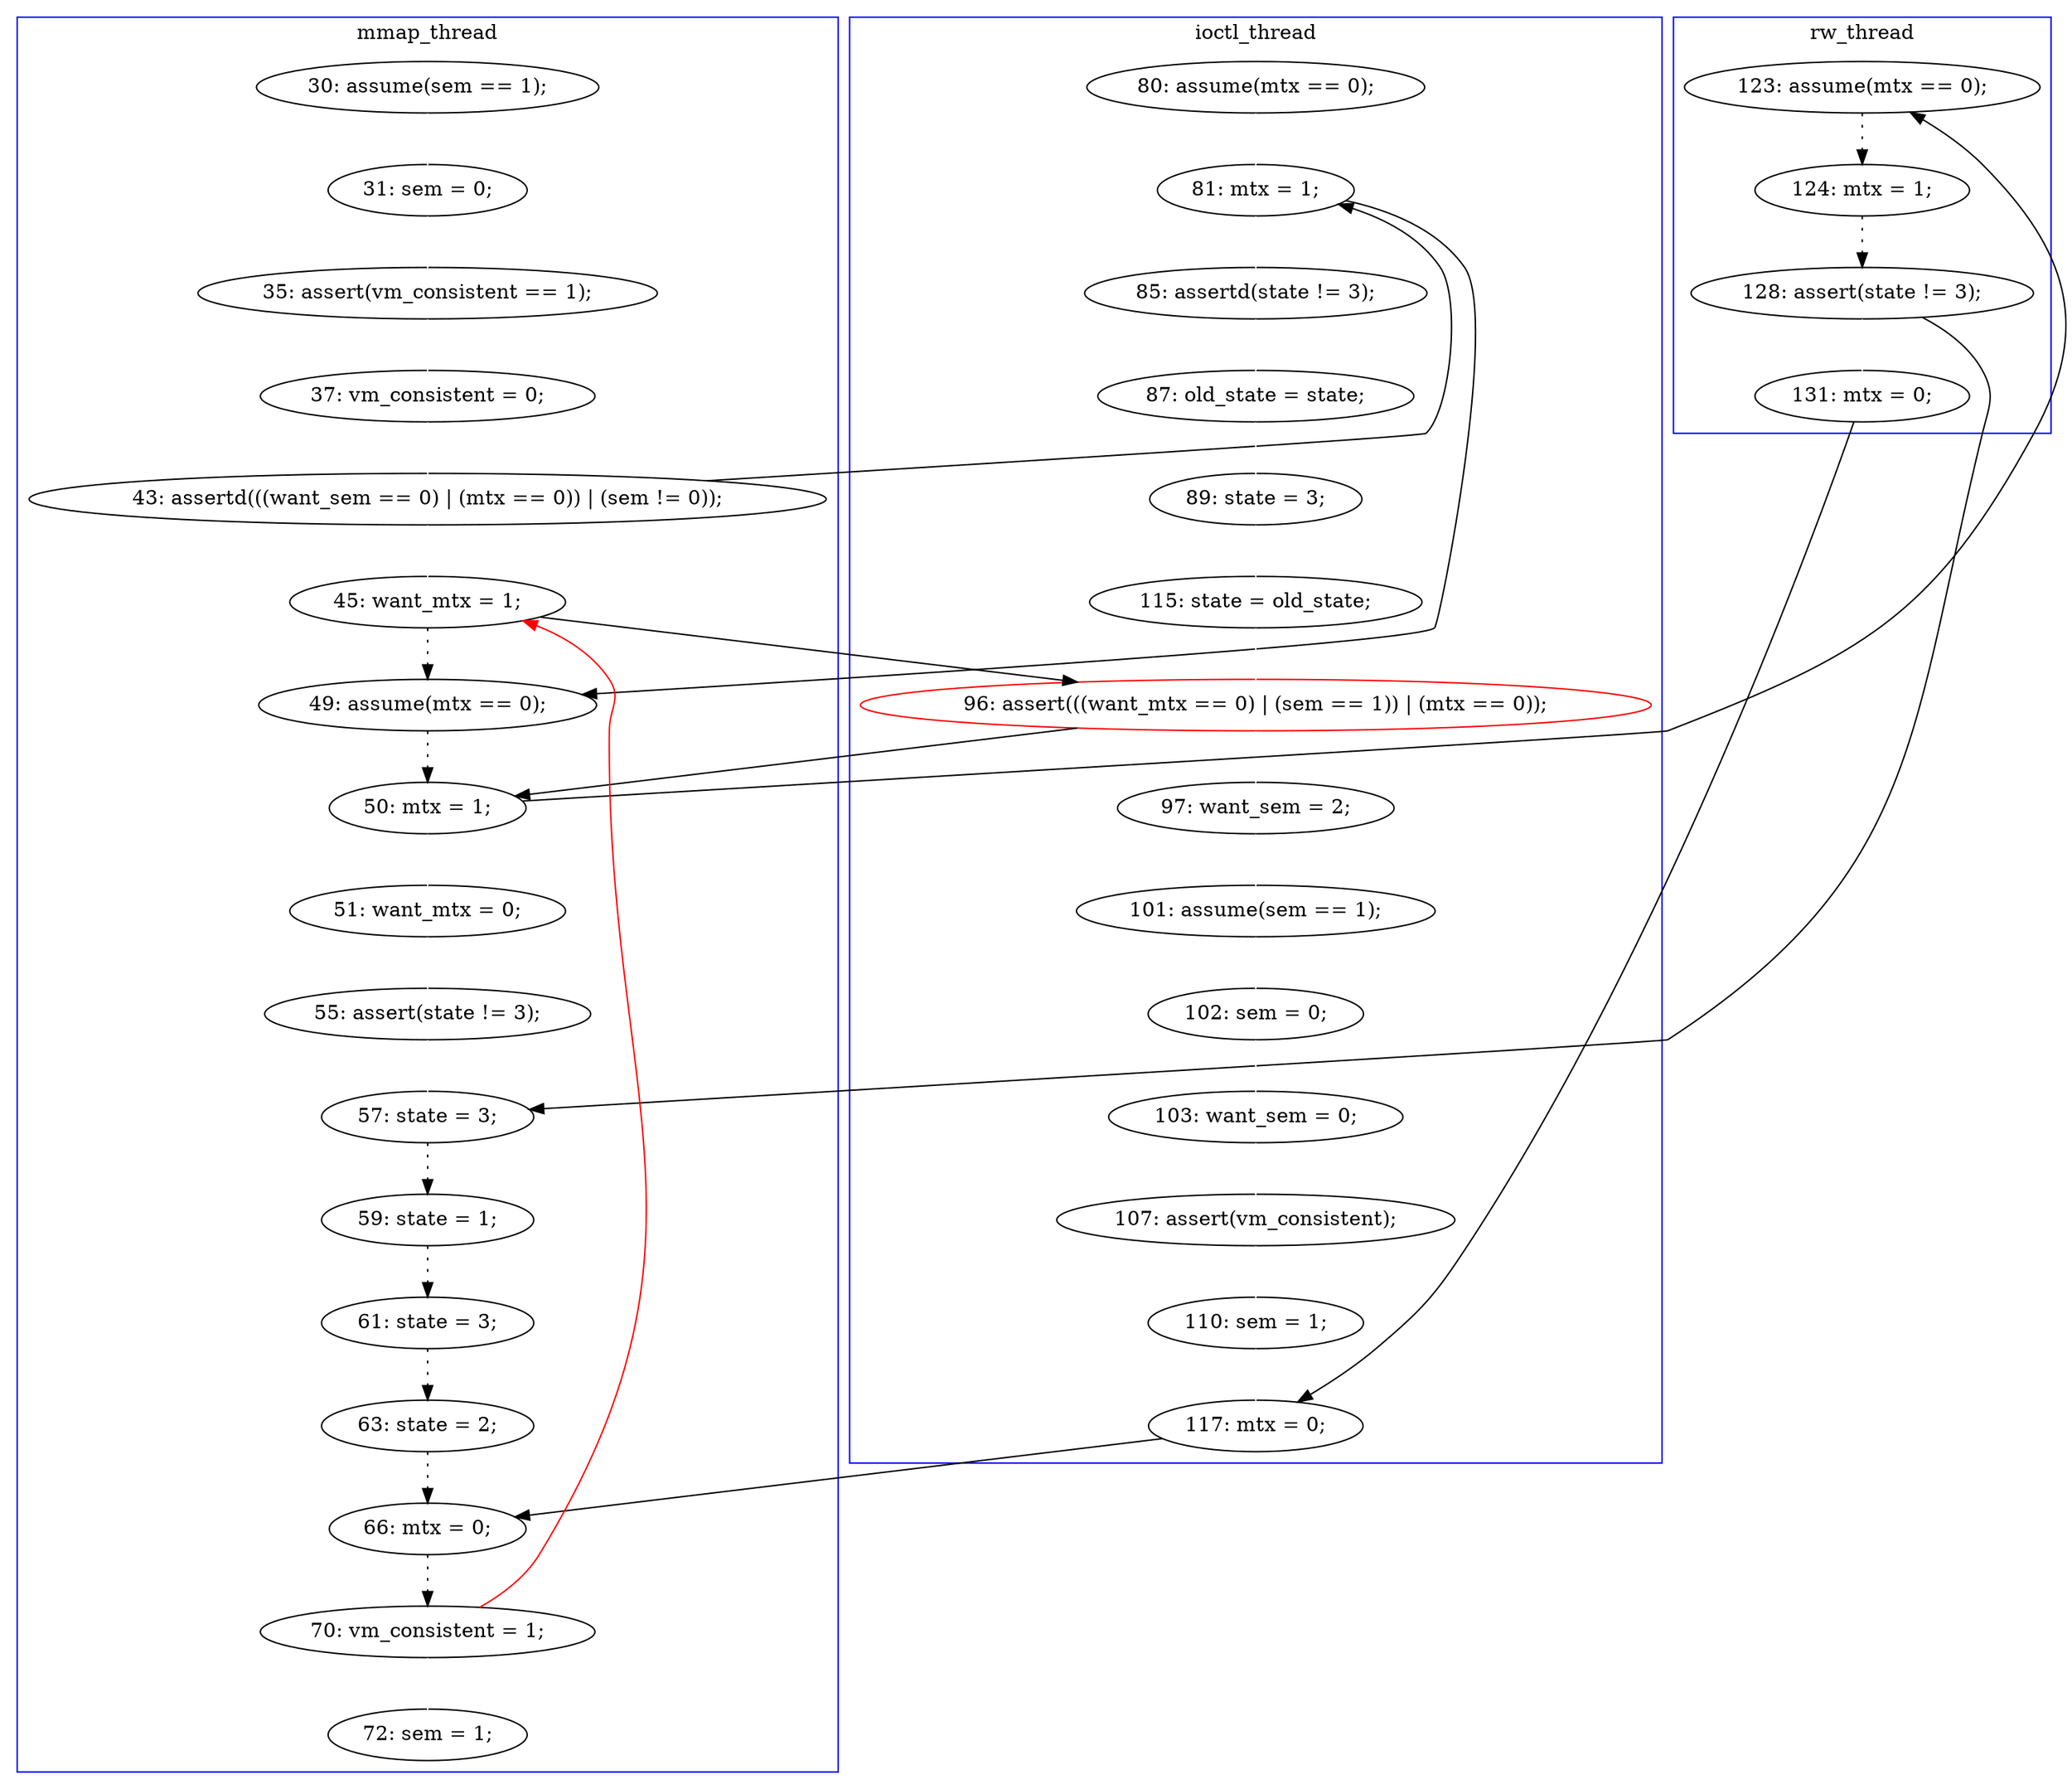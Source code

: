 digraph Counterexample {
	27 -> 36 [color = white, style = solid]
	11 -> 12 [color = white, style = solid]
	26 -> 29 [color = black, style = solid, constraint = false]
	41 -> 43 [color = white, style = solid]
	17 -> 18 [color = white, style = solid]
	19 -> 20 [color = white, style = solid]
	29 -> 32 [color = black, style = solid, constraint = false]
	33 -> 34 [color = black, style = dotted]
	24 -> 26 [color = white, style = solid]
	44 -> 45 [color = black, style = dotted]
	29 -> 30 [color = white, style = solid]
	43 -> 50 [color = black, style = solid, constraint = false]
	45 -> 47 [color = black, style = dotted]
	42 -> 43 [color = black, style = solid, constraint = false]
	37 -> 38 [color = white, style = solid]
	13 -> 14 [color = white, style = solid]
	18 -> 28 [color = black, style = dotted]
	35 -> 40 [color = white, style = solid]
	36 -> 37 [color = white, style = solid]
	38 -> 39 [color = white, style = solid]
	30 -> 35 [color = white, style = solid]
	12 -> 13 [color = white, style = solid]
	20 -> 21 [color = white, style = solid]
	51 -> 52 [color = white, style = solid]
	20 -> 28 [color = black, style = solid, constraint = false]
	22 -> 23 [color = white, style = solid]
	28 -> 29 [color = black, style = dotted]
	18 -> 26 [color = black, style = solid, constraint = false]
	21 -> 22 [color = white, style = solid]
	32 -> 33 [color = black, style = dotted]
	17 -> 20 [color = black, style = solid, constraint = false]
	34 -> 40 [color = black, style = solid, constraint = false]
	39 -> 41 [color = white, style = solid]
	23 -> 24 [color = white, style = solid]
	14 -> 17 [color = white, style = solid]
	51 -> 18 [color = red, style = solid, constraint = false]
	40 -> 44 [color = black, style = dotted]
	47 -> 50 [color = black, style = dotted]
	26 -> 27 [color = white, style = solid]
	34 -> 42 [color = white, style = solid]
	50 -> 51 [color = black, style = dotted]
	subgraph cluster3 {
		label = rw_thread
		color = blue
		32  [label = "123: assume(mtx == 0);"]
		34  [label = "128: assert(state != 3);"]
		33  [label = "124: mtx = 1;"]
		42  [label = "131: mtx = 0;"]
	}
	subgraph cluster1 {
		label = mmap_thread
		color = blue
		11  [label = "30: assume(sem == 1);"]
		29  [label = "50: mtx = 1;"]
		52  [label = "72: sem = 1;"]
		35  [label = "55: assert(state != 3);"]
		44  [label = "59: state = 1;"]
		30  [label = "51: want_mtx = 0;"]
		45  [label = "61: state = 3;"]
		14  [label = "37: vm_consistent = 0;"]
		17  [label = "43: assertd(((want_sem == 0) | (mtx == 0)) | (sem != 0));"]
		47  [label = "63: state = 2;"]
		40  [label = "57: state = 3;"]
		50  [label = "66: mtx = 0;"]
		28  [label = "49: assume(mtx == 0);"]
		13  [label = "35: assert(vm_consistent == 1);"]
		18  [label = "45: want_mtx = 1;"]
		12  [label = "31: sem = 0;"]
		51  [label = "70: vm_consistent = 1;"]
	}
	subgraph cluster2 {
		label = ioctl_thread
		color = blue
		43  [label = "117: mtx = 0;"]
		20  [label = "81: mtx = 1;"]
		27  [label = "97: want_sem = 2;"]
		39  [label = "107: assert(vm_consistent);"]
		41  [label = "110: sem = 1;"]
		21  [label = "85: assertd(state != 3);"]
		19  [label = "80: assume(mtx == 0);"]
		26  [label = "96: assert(((want_mtx == 0) | (sem == 1)) | (mtx == 0));", color = red]
		24  [label = "115: state = old_state;"]
		36  [label = "101: assume(sem == 1);"]
		22  [label = "87: old_state = state;"]
		37  [label = "102: sem = 0;"]
		23  [label = "89: state = 3;"]
		38  [label = "103: want_sem = 0;"]
	}
}